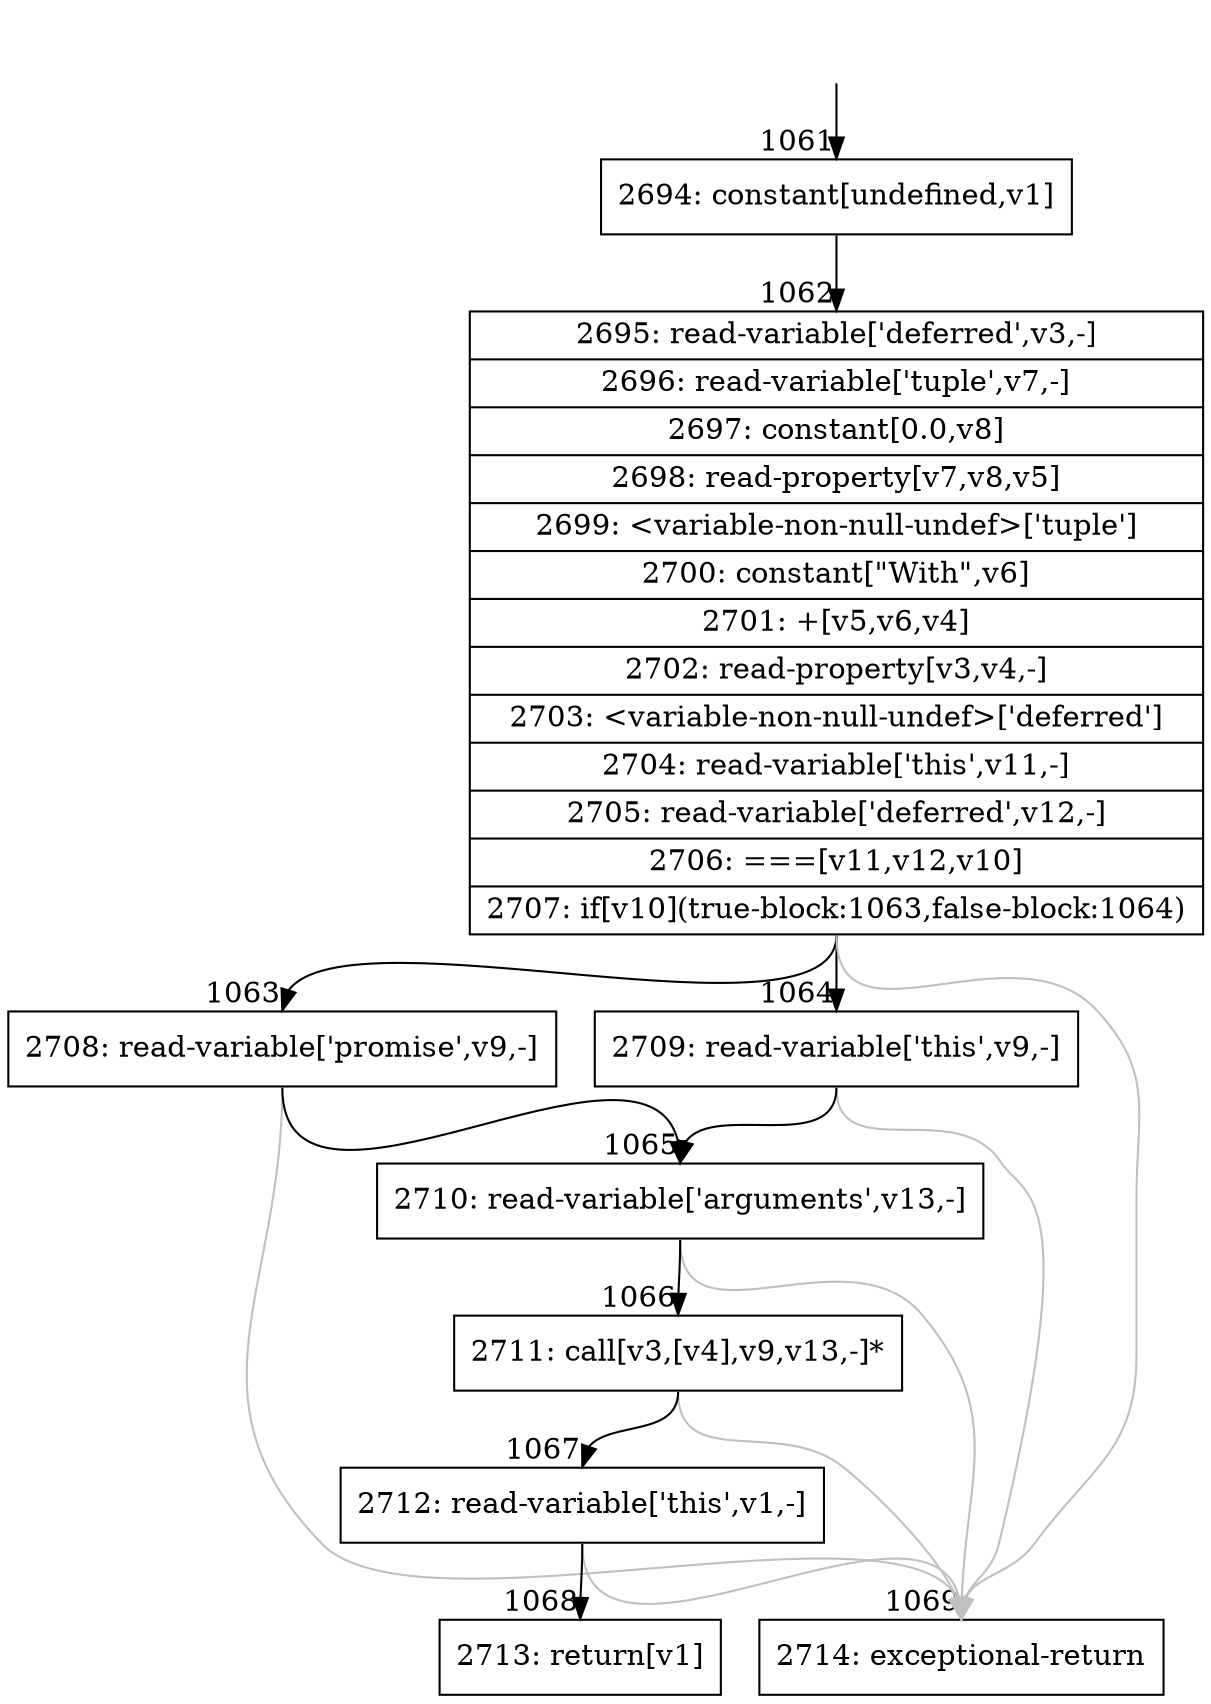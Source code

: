 digraph {
rankdir="TD"
BB_entry85[shape=none,label=""];
BB_entry85 -> BB1061 [tailport=s, headport=n, headlabel="    1061"]
BB1061 [shape=record label="{2694: constant[undefined,v1]}" ] 
BB1061 -> BB1062 [tailport=s, headport=n, headlabel="      1062"]
BB1062 [shape=record label="{2695: read-variable['deferred',v3,-]|2696: read-variable['tuple',v7,-]|2697: constant[0.0,v8]|2698: read-property[v7,v8,v5]|2699: \<variable-non-null-undef\>['tuple']|2700: constant[\"With\",v6]|2701: +[v5,v6,v4]|2702: read-property[v3,v4,-]|2703: \<variable-non-null-undef\>['deferred']|2704: read-variable['this',v11,-]|2705: read-variable['deferred',v12,-]|2706: ===[v11,v12,v10]|2707: if[v10](true-block:1063,false-block:1064)}" ] 
BB1062 -> BB1063 [tailport=s, headport=n, headlabel="      1063"]
BB1062 -> BB1064 [tailport=s, headport=n, headlabel="      1064"]
BB1062 -> BB1069 [tailport=s, headport=n, color=gray, headlabel="      1069"]
BB1063 [shape=record label="{2708: read-variable['promise',v9,-]}" ] 
BB1063 -> BB1065 [tailport=s, headport=n, headlabel="      1065"]
BB1063 -> BB1069 [tailport=s, headport=n, color=gray]
BB1064 [shape=record label="{2709: read-variable['this',v9,-]}" ] 
BB1064 -> BB1065 [tailport=s, headport=n]
BB1064 -> BB1069 [tailport=s, headport=n, color=gray]
BB1065 [shape=record label="{2710: read-variable['arguments',v13,-]}" ] 
BB1065 -> BB1066 [tailport=s, headport=n, headlabel="      1066"]
BB1065 -> BB1069 [tailport=s, headport=n, color=gray]
BB1066 [shape=record label="{2711: call[v3,[v4],v9,v13,-]*}" ] 
BB1066 -> BB1067 [tailport=s, headport=n, headlabel="      1067"]
BB1066 -> BB1069 [tailport=s, headport=n, color=gray]
BB1067 [shape=record label="{2712: read-variable['this',v1,-]}" ] 
BB1067 -> BB1068 [tailport=s, headport=n, headlabel="      1068"]
BB1067 -> BB1069 [tailport=s, headport=n, color=gray]
BB1068 [shape=record label="{2713: return[v1]}" ] 
BB1069 [shape=record label="{2714: exceptional-return}" ] 
}
